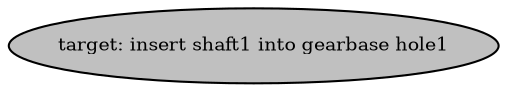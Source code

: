 digraph pastafarianism {
ordering=out;
graph [fontname="times-roman"];
node [fontname="times-roman"];
edge [fontname="times-roman"];
target [fillcolor=gray, fontcolor=black, fontsize=9, label="target: insert shaft1 into gearbase hole1", shape=ellipse, style=filled];
}
